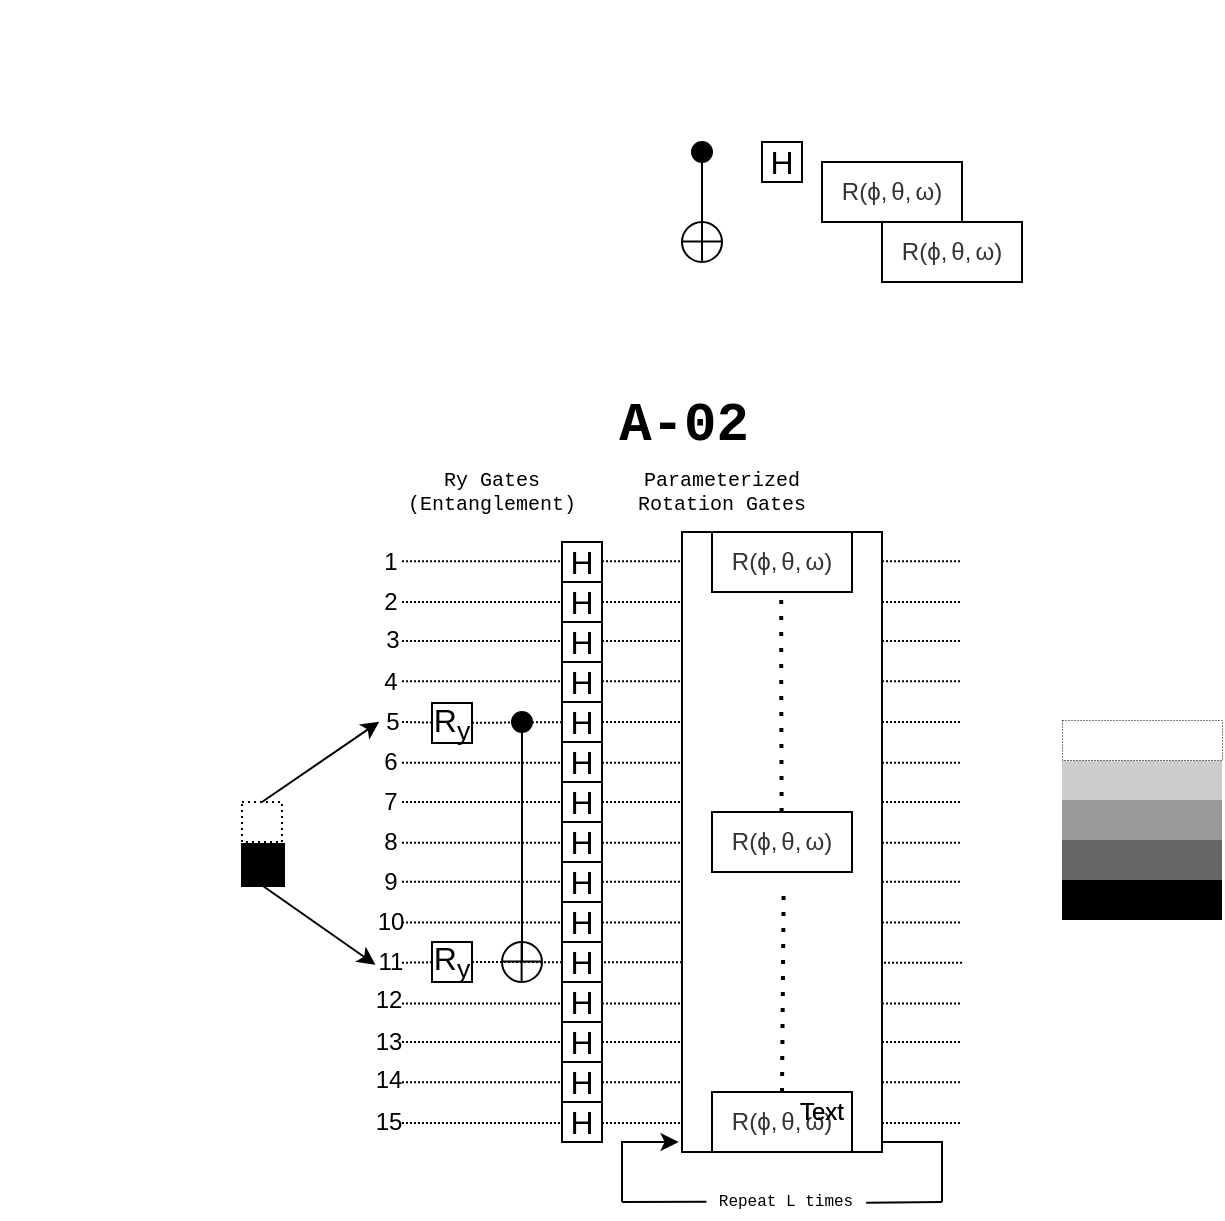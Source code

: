 <mxfile version="22.1.4" type="github">
  <diagram name="Page-1" id="3_SZhPXyhLZ41nryWoxp">
    <mxGraphModel dx="830" dy="563" grid="1" gridSize="10" guides="1" tooltips="1" connect="0" arrows="0" fold="1" page="1" pageScale="1" pageWidth="3300" pageHeight="2339" math="0" shadow="0">
      <root>
        <mxCell id="0" />
        <mxCell id="1" parent="0" />
        <mxCell id="hM2QUH2dccZRRM58M-V_-157" value="" style="endArrow=none;html=1;rounded=0;dashed=1;dashPattern=1 1;editable=0;movable=0;resizable=0;rotatable=0;deletable=0;locked=1;connectable=0;" edge="1" parent="1">
          <mxGeometry width="50" height="50" relative="1" as="geometry">
            <mxPoint x="200" y="339.6" as="sourcePoint" />
            <mxPoint x="480" y="339.6" as="targetPoint" />
          </mxGeometry>
        </mxCell>
        <mxCell id="hM2QUH2dccZRRM58M-V_-1" value="" style="whiteSpace=wrap;html=1;aspect=fixed;dashed=1;dashPattern=1 2;" vertex="1" parent="1">
          <mxGeometry x="120" y="400" width="20" height="20" as="geometry" />
        </mxCell>
        <mxCell id="hM2QUH2dccZRRM58M-V_-2" value="" style="whiteSpace=wrap;html=1;aspect=fixed;fillColor=#000000;" vertex="1" parent="1">
          <mxGeometry x="120" y="421" width="21" height="21" as="geometry" />
        </mxCell>
        <mxCell id="hM2QUH2dccZRRM58M-V_-11" value="" style="rounded=0;whiteSpace=wrap;html=1;fillColor=#666666;gradientColor=none;strokeColor=none;" vertex="1" parent="1">
          <mxGeometry x="530" y="419" width="80" height="20" as="geometry" />
        </mxCell>
        <mxCell id="hM2QUH2dccZRRM58M-V_-12" value="" style="rounded=0;whiteSpace=wrap;html=1;fillColor=#000000;strokeColor=none;" vertex="1" parent="1">
          <mxGeometry x="530" y="439" width="80" height="20" as="geometry" />
        </mxCell>
        <mxCell id="hM2QUH2dccZRRM58M-V_-13" value="" style="rounded=0;whiteSpace=wrap;html=1;fillColor=#999999;strokeColor=none;" vertex="1" parent="1">
          <mxGeometry x="530" y="399" width="80" height="20" as="geometry" />
        </mxCell>
        <mxCell id="hM2QUH2dccZRRM58M-V_-14" value="" style="rounded=0;whiteSpace=wrap;html=1;fillColor=#CCCCCC;strokeColor=none;" vertex="1" parent="1">
          <mxGeometry x="530" y="379" width="80" height="20" as="geometry" />
        </mxCell>
        <mxCell id="hM2QUH2dccZRRM58M-V_-15" value="" style="rounded=0;whiteSpace=wrap;html=1;fillColor=#FFFFFF;strokeColor=default;strokeWidth=0.5;dashed=1;dashPattern=1 2;" vertex="1" parent="1">
          <mxGeometry x="530" y="359" width="80" height="20" as="geometry" />
        </mxCell>
        <mxCell id="hM2QUH2dccZRRM58M-V_-16" value="" style="endArrow=none;html=1;rounded=0;dashed=1;dashPattern=1 1;editable=0;" edge="1" parent="1">
          <mxGeometry width="50" height="50" relative="1" as="geometry">
            <mxPoint x="200" y="279.63" as="sourcePoint" />
            <mxPoint x="480" y="279.63" as="targetPoint" />
          </mxGeometry>
        </mxCell>
        <mxCell id="hM2QUH2dccZRRM58M-V_-57" value="" style="endArrow=classic;html=1;rounded=0;exitX=0.5;exitY=0;exitDx=0;exitDy=0;entryX=-0.126;entryY=0.483;entryDx=0;entryDy=0;entryPerimeter=0;" edge="1" parent="1" source="hM2QUH2dccZRRM58M-V_-1" target="hM2QUH2dccZRRM58M-V_-140">
          <mxGeometry width="50" height="50" relative="1" as="geometry">
            <mxPoint x="130" y="334" as="sourcePoint" />
            <mxPoint x="200" y="360" as="targetPoint" />
          </mxGeometry>
        </mxCell>
        <mxCell id="hM2QUH2dccZRRM58M-V_-58" value="" style="endArrow=classic;html=1;rounded=0;exitX=0.5;exitY=1;exitDx=0;exitDy=0;entryX=-0.207;entryY=0.639;entryDx=0;entryDy=0;entryPerimeter=0;" edge="1" parent="1" source="hM2QUH2dccZRRM58M-V_-2" target="hM2QUH2dccZRRM58M-V_-146">
          <mxGeometry width="50" height="50" relative="1" as="geometry">
            <mxPoint x="140" y="344" as="sourcePoint" />
            <mxPoint x="190" y="480" as="targetPoint" />
          </mxGeometry>
        </mxCell>
        <mxCell id="hM2QUH2dccZRRM58M-V_-64" value="Ry Gates (Entanglement)" style="text;html=1;strokeColor=none;fillColor=none;align=center;verticalAlign=middle;whiteSpace=wrap;rounded=0;fontSize=10;fontFamily=Courier New;" vertex="1" parent="1">
          <mxGeometry x="215" y="230" width="60" height="30" as="geometry" />
        </mxCell>
        <mxCell id="hM2QUH2dccZRRM58M-V_-71" value="" style="ellipse;whiteSpace=wrap;html=1;aspect=fixed;" vertex="1" parent="1">
          <mxGeometry x="NaN" y="NaN" width="NaN" height="10" as="geometry" />
        </mxCell>
        <mxCell id="hM2QUH2dccZRRM58M-V_-72" value="" style="ellipse;whiteSpace=wrap;html=1;aspect=fixed;fillColor=#000000;" vertex="1" parent="1">
          <mxGeometry x="255" y="355" width="10" height="10" as="geometry" />
        </mxCell>
        <mxCell id="hM2QUH2dccZRRM58M-V_-73" value="" style="ellipse;whiteSpace=wrap;html=1;aspect=fixed;" vertex="1" parent="1">
          <mxGeometry x="250" y="470" width="20" height="20" as="geometry" />
        </mxCell>
        <mxCell id="hM2QUH2dccZRRM58M-V_-74" value="" style="endArrow=none;html=1;rounded=0;dashed=1;dashPattern=1 1;editable=0;" edge="1" parent="1">
          <mxGeometry width="50" height="50" relative="1" as="geometry">
            <mxPoint x="200" y="300" as="sourcePoint" />
            <mxPoint x="480" y="300" as="targetPoint" />
          </mxGeometry>
        </mxCell>
        <mxCell id="hM2QUH2dccZRRM58M-V_-75" value="" style="endArrow=none;html=1;rounded=0;dashed=1;dashPattern=1 1;editable=0;" edge="1" parent="1">
          <mxGeometry width="50" height="50" relative="1" as="geometry">
            <mxPoint x="200" y="319.48" as="sourcePoint" />
            <mxPoint x="480" y="319.48" as="targetPoint" />
          </mxGeometry>
        </mxCell>
        <mxCell id="hM2QUH2dccZRRM58M-V_-81" value="" style="endArrow=none;html=1;rounded=0;dashed=1;dashPattern=1 1;editable=0;" edge="1" parent="1" source="hM2QUH2dccZRRM58M-V_-122">
          <mxGeometry width="50" height="50" relative="1" as="geometry">
            <mxPoint x="200" y="360" as="sourcePoint" />
            <mxPoint x="480" y="360" as="targetPoint" />
          </mxGeometry>
        </mxCell>
        <mxCell id="hM2QUH2dccZRRM58M-V_-82" value="" style="endArrow=none;html=1;rounded=0;dashed=1;dashPattern=1 1;editable=0;" edge="1" parent="1">
          <mxGeometry width="50" height="50" relative="1" as="geometry">
            <mxPoint x="200" y="380.37" as="sourcePoint" />
            <mxPoint x="480" y="380.37" as="targetPoint" />
          </mxGeometry>
        </mxCell>
        <mxCell id="hM2QUH2dccZRRM58M-V_-93" value="" style="endArrow=none;html=1;rounded=0;dashed=1;dashPattern=1 1;editable=0;" edge="1" parent="1">
          <mxGeometry width="50" height="50" relative="1" as="geometry">
            <mxPoint x="200" y="400" as="sourcePoint" />
            <mxPoint x="480" y="400" as="targetPoint" />
          </mxGeometry>
        </mxCell>
        <mxCell id="hM2QUH2dccZRRM58M-V_-94" value="" style="endArrow=none;html=1;rounded=0;dashed=1;dashPattern=1 1;editable=0;" edge="1" parent="1">
          <mxGeometry width="50" height="50" relative="1" as="geometry">
            <mxPoint x="200" y="420.37" as="sourcePoint" />
            <mxPoint x="480" y="420.37" as="targetPoint" />
          </mxGeometry>
        </mxCell>
        <mxCell id="hM2QUH2dccZRRM58M-V_-95" value="" style="endArrow=none;html=1;rounded=0;dashed=1;dashPattern=1 1;editable=0;" edge="1" parent="1">
          <mxGeometry width="50" height="50" relative="1" as="geometry">
            <mxPoint x="200" y="439.85" as="sourcePoint" />
            <mxPoint x="480" y="439.85" as="targetPoint" />
          </mxGeometry>
        </mxCell>
        <mxCell id="hM2QUH2dccZRRM58M-V_-96" value="" style="endArrow=none;html=1;rounded=0;dashed=1;dashPattern=1 1;editable=0;" edge="1" parent="1">
          <mxGeometry width="50" height="50" relative="1" as="geometry">
            <mxPoint x="200" y="460.22" as="sourcePoint" />
            <mxPoint x="480" y="460.22" as="targetPoint" />
          </mxGeometry>
        </mxCell>
        <mxCell id="hM2QUH2dccZRRM58M-V_-97" value="" style="endArrow=none;html=1;rounded=0;dashed=1;dashPattern=1 1;editable=0;" edge="1" parent="1" source="hM2QUH2dccZRRM58M-V_-153">
          <mxGeometry width="50" height="50" relative="1" as="geometry">
            <mxPoint x="200" y="480.37" as="sourcePoint" />
            <mxPoint x="480" y="480.37" as="targetPoint" />
          </mxGeometry>
        </mxCell>
        <mxCell id="hM2QUH2dccZRRM58M-V_-98" value="" style="endArrow=none;html=1;rounded=0;dashed=1;dashPattern=1 1;editable=0;" edge="1" parent="1">
          <mxGeometry width="50" height="50" relative="1" as="geometry">
            <mxPoint x="200" y="500.74" as="sourcePoint" />
            <mxPoint x="480" y="500.74" as="targetPoint" />
          </mxGeometry>
        </mxCell>
        <mxCell id="hM2QUH2dccZRRM58M-V_-99" value="" style="endArrow=none;html=1;rounded=0;dashed=1;dashPattern=1 1;editable=0;" edge="1" parent="1">
          <mxGeometry width="50" height="50" relative="1" as="geometry">
            <mxPoint x="200" y="520" as="sourcePoint" />
            <mxPoint x="480" y="520" as="targetPoint" />
          </mxGeometry>
        </mxCell>
        <mxCell id="hM2QUH2dccZRRM58M-V_-100" value="" style="endArrow=none;html=1;rounded=0;dashed=1;dashPattern=1 1;editable=0;" edge="1" parent="1">
          <mxGeometry width="50" height="50" relative="1" as="geometry">
            <mxPoint x="200" y="540.15" as="sourcePoint" />
            <mxPoint x="480" y="540.15" as="targetPoint" />
          </mxGeometry>
        </mxCell>
        <mxCell id="hM2QUH2dccZRRM58M-V_-101" value="" style="endArrow=none;html=1;rounded=0;dashed=1;dashPattern=1 1;editable=0;" edge="1" parent="1">
          <mxGeometry width="50" height="50" relative="1" as="geometry">
            <mxPoint x="200" y="560.52" as="sourcePoint" />
            <mxPoint x="480" y="560.52" as="targetPoint" />
          </mxGeometry>
        </mxCell>
        <mxCell id="hM2QUH2dccZRRM58M-V_-102" value="" style="endArrow=none;html=1;rounded=0;" edge="1" parent="1">
          <mxGeometry width="50" height="50" relative="1" as="geometry">
            <mxPoint x="250" y="479.8" as="sourcePoint" />
            <mxPoint x="270" y="479.8" as="targetPoint" />
          </mxGeometry>
        </mxCell>
        <mxCell id="hM2QUH2dccZRRM58M-V_-104" value="" style="endArrow=none;html=1;rounded=0;" edge="1" parent="1">
          <mxGeometry width="50" height="50" relative="1" as="geometry">
            <mxPoint x="259.81" y="490" as="sourcePoint" />
            <mxPoint x="259.81" y="470" as="targetPoint" />
          </mxGeometry>
        </mxCell>
        <mxCell id="hM2QUH2dccZRRM58M-V_-105" value="" style="endArrow=none;html=1;rounded=0;" edge="1" parent="1">
          <mxGeometry width="50" height="50" relative="1" as="geometry">
            <mxPoint x="260" y="480" as="sourcePoint" />
            <mxPoint x="260" y="365" as="targetPoint" />
          </mxGeometry>
        </mxCell>
        <mxCell id="hM2QUH2dccZRRM58M-V_-111" value="" style="ellipse;whiteSpace=wrap;html=1;aspect=fixed;fillColor=#000000;" vertex="1" parent="1">
          <mxGeometry x="345" y="70" width="10" height="10" as="geometry" />
        </mxCell>
        <mxCell id="hM2QUH2dccZRRM58M-V_-112" value="" style="ellipse;whiteSpace=wrap;html=1;aspect=fixed;" vertex="1" parent="1">
          <mxGeometry x="340" y="110" width="20" height="20" as="geometry" />
        </mxCell>
        <mxCell id="hM2QUH2dccZRRM58M-V_-113" value="" style="endArrow=none;html=1;rounded=0;" edge="1" parent="1">
          <mxGeometry width="50" height="50" relative="1" as="geometry">
            <mxPoint x="340" y="119.8" as="sourcePoint" />
            <mxPoint x="360" y="119.8" as="targetPoint" />
          </mxGeometry>
        </mxCell>
        <mxCell id="hM2QUH2dccZRRM58M-V_-114" value="" style="endArrow=none;html=1;rounded=0;" edge="1" parent="1">
          <mxGeometry width="50" height="50" relative="1" as="geometry">
            <mxPoint x="350" y="130" as="sourcePoint" />
            <mxPoint x="350" y="110" as="targetPoint" />
          </mxGeometry>
        </mxCell>
        <mxCell id="hM2QUH2dccZRRM58M-V_-115" value="" style="endArrow=none;html=1;rounded=0;" edge="1" parent="1" target="hM2QUH2dccZRRM58M-V_-111">
          <mxGeometry width="50" height="50" relative="1" as="geometry">
            <mxPoint x="350" y="110" as="sourcePoint" />
            <mxPoint x="370" y="90" as="targetPoint" />
          </mxGeometry>
        </mxCell>
        <mxCell id="hM2QUH2dccZRRM58M-V_-116" value="&lt;font style=&quot;font-size: 16px;&quot;&gt;H&lt;/font&gt;" style="whiteSpace=wrap;html=1;aspect=fixed;fontSize=16;" vertex="1" parent="1">
          <mxGeometry x="380" y="70" width="20" height="20" as="geometry" />
        </mxCell>
        <mxCell id="hM2QUH2dccZRRM58M-V_-117" value="&lt;font style=&quot;font-size: 16px;&quot;&gt;H&lt;/font&gt;" style="whiteSpace=wrap;html=1;aspect=fixed;fontSize=16;" vertex="1" parent="1">
          <mxGeometry x="280" y="270" width="20" height="20" as="geometry" />
        </mxCell>
        <mxCell id="hM2QUH2dccZRRM58M-V_-118" value="&lt;font style=&quot;font-size: 16px;&quot;&gt;H&lt;/font&gt;" style="whiteSpace=wrap;html=1;aspect=fixed;fontSize=16;" vertex="1" parent="1">
          <mxGeometry x="280" y="290" width="20" height="20" as="geometry" />
        </mxCell>
        <mxCell id="hM2QUH2dccZRRM58M-V_-119" value="&lt;font style=&quot;font-size: 16px;&quot;&gt;H&lt;/font&gt;" style="whiteSpace=wrap;html=1;aspect=fixed;fontSize=16;" vertex="1" parent="1">
          <mxGeometry x="280" y="310" width="20" height="20" as="geometry" />
        </mxCell>
        <mxCell id="hM2QUH2dccZRRM58M-V_-120" value="&lt;font style=&quot;font-size: 16px;&quot;&gt;H&lt;/font&gt;" style="whiteSpace=wrap;html=1;aspect=fixed;fontSize=16;" vertex="1" parent="1">
          <mxGeometry x="280" y="330" width="20" height="20" as="geometry" />
        </mxCell>
        <mxCell id="hM2QUH2dccZRRM58M-V_-121" value="&lt;font style=&quot;font-size: 16px;&quot;&gt;H&lt;/font&gt;" style="whiteSpace=wrap;html=1;aspect=fixed;fontSize=16;" vertex="1" parent="1">
          <mxGeometry x="280" y="370" width="20" height="20" as="geometry" />
        </mxCell>
        <mxCell id="hM2QUH2dccZRRM58M-V_-123" value="" style="endArrow=none;html=1;rounded=0;dashed=1;dashPattern=1 1;editable=0;" edge="1" parent="1" source="hM2QUH2dccZRRM58M-V_-151" target="hM2QUH2dccZRRM58M-V_-122">
          <mxGeometry width="50" height="50" relative="1" as="geometry">
            <mxPoint x="200" y="360" as="sourcePoint" />
            <mxPoint x="480" y="360" as="targetPoint" />
          </mxGeometry>
        </mxCell>
        <mxCell id="hM2QUH2dccZRRM58M-V_-122" value="&lt;font style=&quot;font-size: 16px;&quot;&gt;H&lt;/font&gt;" style="whiteSpace=wrap;html=1;aspect=fixed;fontSize=16;" vertex="1" parent="1">
          <mxGeometry x="280" y="350" width="20" height="20" as="geometry" />
        </mxCell>
        <mxCell id="hM2QUH2dccZRRM58M-V_-124" value="&lt;font style=&quot;font-size: 16px;&quot;&gt;H&lt;/font&gt;" style="whiteSpace=wrap;html=1;aspect=fixed;fontSize=16;" vertex="1" parent="1">
          <mxGeometry x="280" y="390" width="20" height="20" as="geometry" />
        </mxCell>
        <mxCell id="hM2QUH2dccZRRM58M-V_-125" value="&lt;font style=&quot;font-size: 16px;&quot;&gt;H&lt;/font&gt;" style="whiteSpace=wrap;html=1;aspect=fixed;fontSize=16;" vertex="1" parent="1">
          <mxGeometry x="280" y="410" width="20" height="20" as="geometry" />
        </mxCell>
        <mxCell id="hM2QUH2dccZRRM58M-V_-126" value="&lt;font style=&quot;font-size: 16px;&quot;&gt;H&lt;/font&gt;" style="whiteSpace=wrap;html=1;aspect=fixed;fontSize=16;" vertex="1" parent="1">
          <mxGeometry x="280" y="430" width="20" height="20" as="geometry" />
        </mxCell>
        <mxCell id="hM2QUH2dccZRRM58M-V_-127" value="&lt;font style=&quot;font-size: 16px;&quot;&gt;H&lt;/font&gt;" style="whiteSpace=wrap;html=1;aspect=fixed;fontSize=16;" vertex="1" parent="1">
          <mxGeometry x="280" y="450" width="20" height="20" as="geometry" />
        </mxCell>
        <mxCell id="hM2QUH2dccZRRM58M-V_-128" value="&lt;font style=&quot;font-size: 16px;&quot;&gt;H&lt;/font&gt;" style="whiteSpace=wrap;html=1;aspect=fixed;fontSize=16;" vertex="1" parent="1">
          <mxGeometry x="280" y="490" width="20" height="20" as="geometry" />
        </mxCell>
        <mxCell id="hM2QUH2dccZRRM58M-V_-129" value="&lt;font style=&quot;font-size: 16px;&quot;&gt;H&lt;/font&gt;" style="whiteSpace=wrap;html=1;aspect=fixed;fontSize=16;" vertex="1" parent="1">
          <mxGeometry x="280" y="470" width="20" height="20" as="geometry" />
        </mxCell>
        <mxCell id="hM2QUH2dccZRRM58M-V_-130" value="&lt;font style=&quot;font-size: 16px;&quot;&gt;H&lt;/font&gt;" style="whiteSpace=wrap;html=1;aspect=fixed;fontSize=16;" vertex="1" parent="1">
          <mxGeometry x="280" y="510" width="20" height="20" as="geometry" />
        </mxCell>
        <mxCell id="hM2QUH2dccZRRM58M-V_-131" value="&lt;font style=&quot;font-size: 16px;&quot;&gt;H&lt;/font&gt;" style="whiteSpace=wrap;html=1;aspect=fixed;fontSize=16;" vertex="1" parent="1">
          <mxGeometry x="280" y="550" width="20" height="20" as="geometry" />
        </mxCell>
        <mxCell id="hM2QUH2dccZRRM58M-V_-132" value="&lt;font style=&quot;font-size: 16px;&quot;&gt;H&lt;/font&gt;" style="whiteSpace=wrap;html=1;aspect=fixed;fontSize=16;" vertex="1" parent="1">
          <mxGeometry x="280" y="530" width="20" height="20" as="geometry" />
        </mxCell>
        <mxCell id="hM2QUH2dccZRRM58M-V_-133" value="" style="rounded=0;whiteSpace=wrap;html=1;" vertex="1" parent="1">
          <mxGeometry x="340" y="265" width="100" height="310" as="geometry" />
        </mxCell>
        <mxCell id="hM2QUH2dccZRRM58M-V_-134" value="Parameterized Rotation Gates" style="text;html=1;strokeColor=none;fillColor=none;align=center;verticalAlign=middle;whiteSpace=wrap;rounded=0;fontSize=10;fontFamily=Courier New;" vertex="1" parent="1">
          <mxGeometry x="310" y="230" width="100" height="30" as="geometry" />
        </mxCell>
        <mxCell id="hM2QUH2dccZRRM58M-V_-135" value="&lt;font face=&quot;Courier New&quot; style=&quot;font-size: 27px;&quot;&gt;A-02&lt;/font&gt;" style="text;html=1;strokeColor=none;fillColor=none;align=center;verticalAlign=middle;whiteSpace=wrap;rounded=0;fontStyle=1" vertex="1" parent="1">
          <mxGeometry x="201" y="197" width="280" height="30" as="geometry" />
        </mxCell>
        <mxCell id="hM2QUH2dccZRRM58M-V_-136" value="1" style="text;html=1;strokeColor=none;fillColor=none;align=center;verticalAlign=middle;whiteSpace=wrap;rounded=0;" vertex="1" parent="1">
          <mxGeometry x="189" y="275" width="11" height="10" as="geometry" />
        </mxCell>
        <mxCell id="hM2QUH2dccZRRM58M-V_-137" value="2" style="text;html=1;strokeColor=none;fillColor=none;align=center;verticalAlign=middle;whiteSpace=wrap;rounded=0;" vertex="1" parent="1">
          <mxGeometry x="189" y="295" width="11" height="10" as="geometry" />
        </mxCell>
        <mxCell id="hM2QUH2dccZRRM58M-V_-138" value="3" style="text;html=1;strokeColor=none;fillColor=none;align=center;verticalAlign=middle;whiteSpace=wrap;rounded=0;" vertex="1" parent="1">
          <mxGeometry x="190" y="314" width="11" height="10" as="geometry" />
        </mxCell>
        <mxCell id="hM2QUH2dccZRRM58M-V_-139" value="4" style="text;html=1;strokeColor=none;fillColor=none;align=center;verticalAlign=middle;whiteSpace=wrap;rounded=0;" vertex="1" parent="1">
          <mxGeometry x="189" y="335" width="11" height="10" as="geometry" />
        </mxCell>
        <mxCell id="hM2QUH2dccZRRM58M-V_-140" value="5" style="text;html=1;strokeColor=none;fillColor=none;align=center;verticalAlign=middle;whiteSpace=wrap;rounded=0;" vertex="1" parent="1">
          <mxGeometry x="190" y="355" width="11" height="10" as="geometry" />
        </mxCell>
        <mxCell id="hM2QUH2dccZRRM58M-V_-141" value="6" style="text;html=1;strokeColor=none;fillColor=none;align=center;verticalAlign=middle;whiteSpace=wrap;rounded=0;" vertex="1" parent="1">
          <mxGeometry x="189" y="375" width="11" height="10" as="geometry" />
        </mxCell>
        <mxCell id="hM2QUH2dccZRRM58M-V_-142" value="7" style="text;html=1;strokeColor=none;fillColor=none;align=center;verticalAlign=middle;whiteSpace=wrap;rounded=0;" vertex="1" parent="1">
          <mxGeometry x="189" y="395" width="11" height="10" as="geometry" />
        </mxCell>
        <mxCell id="hM2QUH2dccZRRM58M-V_-143" value="8" style="text;html=1;strokeColor=none;fillColor=none;align=center;verticalAlign=middle;whiteSpace=wrap;rounded=0;" vertex="1" parent="1">
          <mxGeometry x="189" y="415" width="11" height="10" as="geometry" />
        </mxCell>
        <mxCell id="hM2QUH2dccZRRM58M-V_-144" value="9" style="text;html=1;strokeColor=none;fillColor=none;align=center;verticalAlign=middle;whiteSpace=wrap;rounded=0;" vertex="1" parent="1">
          <mxGeometry x="189" y="435" width="11" height="10" as="geometry" />
        </mxCell>
        <mxCell id="hM2QUH2dccZRRM58M-V_-145" value="10" style="text;html=1;strokeColor=none;fillColor=none;align=center;verticalAlign=middle;whiteSpace=wrap;rounded=0;" vertex="1" parent="1">
          <mxGeometry x="189" y="455" width="11" height="10" as="geometry" />
        </mxCell>
        <mxCell id="hM2QUH2dccZRRM58M-V_-146" value="11" style="text;html=1;strokeColor=none;fillColor=none;align=center;verticalAlign=middle;whiteSpace=wrap;rounded=0;" vertex="1" parent="1">
          <mxGeometry x="189" y="475" width="11" height="10" as="geometry" />
        </mxCell>
        <mxCell id="hM2QUH2dccZRRM58M-V_-147" value="12" style="text;html=1;strokeColor=none;fillColor=none;align=center;verticalAlign=middle;whiteSpace=wrap;rounded=0;" vertex="1" parent="1">
          <mxGeometry x="188" y="494" width="11" height="10" as="geometry" />
        </mxCell>
        <mxCell id="hM2QUH2dccZRRM58M-V_-148" value="13" style="text;html=1;strokeColor=none;fillColor=none;align=center;verticalAlign=middle;whiteSpace=wrap;rounded=0;" vertex="1" parent="1">
          <mxGeometry x="188" y="515" width="11" height="10" as="geometry" />
        </mxCell>
        <mxCell id="hM2QUH2dccZRRM58M-V_-149" value="14" style="text;html=1;strokeColor=none;fillColor=none;align=center;verticalAlign=middle;whiteSpace=wrap;rounded=0;" vertex="1" parent="1">
          <mxGeometry x="188" y="534" width="11" height="10" as="geometry" />
        </mxCell>
        <mxCell id="hM2QUH2dccZRRM58M-V_-150" value="15" style="text;html=1;strokeColor=none;fillColor=none;align=center;verticalAlign=middle;whiteSpace=wrap;rounded=0;" vertex="1" parent="1">
          <mxGeometry x="188" y="555" width="11" height="10" as="geometry" />
        </mxCell>
        <mxCell id="hM2QUH2dccZRRM58M-V_-152" value="" style="endArrow=none;html=1;rounded=0;dashed=1;dashPattern=1 1;editable=0;" edge="1" parent="1" target="hM2QUH2dccZRRM58M-V_-151">
          <mxGeometry width="50" height="50" relative="1" as="geometry">
            <mxPoint x="200" y="360" as="sourcePoint" />
            <mxPoint x="334" y="360" as="targetPoint" />
          </mxGeometry>
        </mxCell>
        <mxCell id="hM2QUH2dccZRRM58M-V_-151" value="&lt;font style=&quot;font-size: 16px;&quot;&gt;R&lt;sub&gt;y&lt;/sub&gt;&lt;/font&gt;" style="whiteSpace=wrap;html=1;aspect=fixed;fontSize=16;" vertex="1" parent="1">
          <mxGeometry x="215" y="350.5" width="20" height="20" as="geometry" />
        </mxCell>
        <mxCell id="hM2QUH2dccZRRM58M-V_-154" value="" style="endArrow=none;html=1;rounded=0;dashed=1;dashPattern=1 1;editable=0;" edge="1" parent="1" target="hM2QUH2dccZRRM58M-V_-153">
          <mxGeometry width="50" height="50" relative="1" as="geometry">
            <mxPoint x="200" y="480.37" as="sourcePoint" />
            <mxPoint x="480" y="480.37" as="targetPoint" />
          </mxGeometry>
        </mxCell>
        <mxCell id="hM2QUH2dccZRRM58M-V_-153" value="&lt;font style=&quot;font-size: 16px;&quot;&gt;R&lt;sub&gt;y&lt;/sub&gt;&lt;/font&gt;" style="whiteSpace=wrap;html=1;aspect=fixed;fontSize=16;" vertex="1" parent="1">
          <mxGeometry x="215" y="470" width="20" height="20" as="geometry" />
        </mxCell>
        <mxCell id="hM2QUH2dccZRRM58M-V_-160" value="&lt;font style=&quot;font-size: 12px;&quot;&gt;&lt;span style=&quot;border-color: var(--border-color); font-family: Helvetica; font-style: normal; font-variant-ligatures: normal; font-variant-caps: normal; font-weight: 400; letter-spacing: normal; orphans: 2; text-indent: 0px; text-transform: none; widows: 2; word-spacing: 0px; -webkit-text-stroke-width: 0px; text-decoration-thickness: initial; text-decoration-style: initial; text-decoration-color: initial; display: inline-block; text-align: left; color: rgb(51, 51, 51); background-color: rgb(255, 255, 255); box-sizing: content-box !important;&quot; class=&quot;mjx-mo&quot; id=&quot;MJXc-Node-8&quot;&gt;&lt;span style=&quot;border-color: var(--border-color); display: block; padding-top: 0.451em; padding-bottom: 0.619em; box-sizing: content-box !important;&quot; class=&quot;mjx-char MJXc-TeX-main-R&quot;&gt;R(&lt;/span&gt;&lt;/span&gt;&lt;span style=&quot;border-color: var(--border-color); font-family: Helvetica; font-style: normal; font-variant-ligatures: normal; font-variant-caps: normal; font-weight: 400; letter-spacing: normal; orphans: 2; text-indent: 0px; text-transform: none; widows: 2; word-spacing: 0px; -webkit-text-stroke-width: 0px; text-decoration-thickness: initial; text-decoration-style: initial; text-decoration-color: initial; display: inline-block; text-align: left; color: rgb(51, 51, 51); background-color: rgb(255, 255, 255); box-sizing: content-box !important;&quot; class=&quot;mjx-mi&quot; id=&quot;MJXc-Node-9&quot;&gt;&lt;span style=&quot;border-color: var(--border-color); display: block; padding-top: 0.451em; padding-bottom: 0.507em; box-sizing: content-box !important;&quot; class=&quot;mjx-char MJXc-TeX-math-I&quot;&gt;ϕ&lt;/span&gt;&lt;/span&gt;&lt;span style=&quot;border-color: var(--border-color); font-family: Helvetica; font-style: normal; font-variant-ligatures: normal; font-variant-caps: normal; font-weight: 400; letter-spacing: normal; orphans: 2; text-indent: 0px; text-transform: none; widows: 2; word-spacing: 0px; -webkit-text-stroke-width: 0px; text-decoration-thickness: initial; text-decoration-style: initial; text-decoration-color: initial; display: inline-block; text-align: left; color: rgb(51, 51, 51); background-color: rgb(255, 255, 255); box-sizing: content-box !important;&quot; class=&quot;mjx-mo&quot; id=&quot;MJXc-Node-10&quot;&gt;&lt;span style=&quot;border-color: var(--border-color); display: block; margin-top: -0.165em; padding-bottom: 0.563em; box-sizing: content-box !important;&quot; class=&quot;mjx-char MJXc-TeX-main-R&quot;&gt;,&lt;/span&gt;&lt;/span&gt;&lt;span style=&quot;border-color: var(--border-color); font-family: Helvetica; font-style: normal; font-variant-ligatures: normal; font-variant-caps: normal; font-weight: 400; letter-spacing: normal; orphans: 2; text-indent: 0px; text-transform: none; widows: 2; word-spacing: 0px; -webkit-text-stroke-width: 0px; text-decoration-thickness: initial; text-decoration-style: initial; text-decoration-color: initial; display: inline-block; text-align: left; margin-left: 0.167em; color: rgb(51, 51, 51); background-color: rgb(255, 255, 255); box-sizing: content-box !important;&quot; class=&quot;mjx-mi MJXc-space1&quot; id=&quot;MJXc-Node-11&quot;&gt;&lt;span style=&quot;border-color: var(--border-color); display: block; padding-top: 0.507em; padding-bottom: 0.283em; box-sizing: content-box !important;&quot; class=&quot;mjx-char MJXc-TeX-math-I&quot;&gt;θ&lt;/span&gt;&lt;/span&gt;&lt;span style=&quot;border-color: var(--border-color); font-family: Helvetica; font-style: normal; font-variant-ligatures: normal; font-variant-caps: normal; font-weight: 400; letter-spacing: normal; orphans: 2; text-indent: 0px; text-transform: none; widows: 2; word-spacing: 0px; -webkit-text-stroke-width: 0px; text-decoration-thickness: initial; text-decoration-style: initial; text-decoration-color: initial; display: inline-block; text-align: left; color: rgb(51, 51, 51); background-color: rgb(255, 255, 255); box-sizing: content-box !important;&quot; class=&quot;mjx-mo&quot; id=&quot;MJXc-Node-12&quot;&gt;&lt;span style=&quot;border-color: var(--border-color); display: block; margin-top: -0.165em; padding-bottom: 0.563em; box-sizing: content-box !important;&quot; class=&quot;mjx-char MJXc-TeX-main-R&quot;&gt;,&lt;/span&gt;&lt;/span&gt;&lt;span style=&quot;border-color: var(--border-color); font-family: Helvetica; font-style: normal; font-variant-ligatures: normal; font-variant-caps: normal; font-weight: 400; letter-spacing: normal; orphans: 2; text-indent: 0px; text-transform: none; widows: 2; word-spacing: 0px; -webkit-text-stroke-width: 0px; text-decoration-thickness: initial; text-decoration-style: initial; text-decoration-color: initial; display: inline-block; text-align: left; margin-left: 0.167em; color: rgb(51, 51, 51); background-color: rgb(255, 255, 255); box-sizing: content-box !important;&quot; class=&quot;mjx-mi MJXc-space1&quot; id=&quot;MJXc-Node-13&quot;&gt;&lt;span style=&quot;border-color: var(--border-color); display: block; padding-top: 0.227em; padding-bottom: 0.283em; box-sizing: content-box !important;&quot; class=&quot;mjx-char MJXc-TeX-math-I&quot;&gt;ω&lt;/span&gt;&lt;/span&gt;&lt;span style=&quot;border-color: var(--border-color); font-family: Helvetica; font-style: normal; font-variant-ligatures: normal; font-variant-caps: normal; font-weight: 400; letter-spacing: normal; orphans: 2; text-indent: 0px; text-transform: none; widows: 2; word-spacing: 0px; -webkit-text-stroke-width: 0px; text-decoration-thickness: initial; text-decoration-style: initial; text-decoration-color: initial; display: inline-block; text-align: left; color: rgb(51, 51, 51); background-color: rgb(255, 255, 255); box-sizing: content-box !important;&quot; class=&quot;mjx-mo&quot; id=&quot;MJXc-Node-14&quot;&gt;&lt;span style=&quot;border-color: var(--border-color); display: block; padding-top: 0.451em; padding-bottom: 0.619em; box-sizing: content-box !important;&quot; class=&quot;mjx-char MJXc-TeX-main-R&quot;&gt;)&lt;/span&gt;&lt;/span&gt;&lt;/font&gt;" style="rounded=0;whiteSpace=wrap;html=1;" vertex="1" parent="1">
          <mxGeometry x="355" y="265" width="70" height="30" as="geometry" />
        </mxCell>
        <mxCell id="hM2QUH2dccZRRM58M-V_-161" value="&lt;font style=&quot;font-size: 12px;&quot;&gt;&lt;span style=&quot;border-color: var(--border-color); font-family: Helvetica; font-style: normal; font-variant-ligatures: normal; font-variant-caps: normal; font-weight: 400; letter-spacing: normal; orphans: 2; text-indent: 0px; text-transform: none; widows: 2; word-spacing: 0px; -webkit-text-stroke-width: 0px; text-decoration-thickness: initial; text-decoration-style: initial; text-decoration-color: initial; display: inline-block; text-align: left; color: rgb(51, 51, 51); background-color: rgb(255, 255, 255); box-sizing: content-box !important;&quot; class=&quot;mjx-mo&quot; id=&quot;MJXc-Node-8&quot;&gt;&lt;span style=&quot;border-color: var(--border-color); display: block; padding-top: 0.451em; padding-bottom: 0.619em; box-sizing: content-box !important;&quot; class=&quot;mjx-char MJXc-TeX-main-R&quot;&gt;R(&lt;/span&gt;&lt;/span&gt;&lt;span style=&quot;border-color: var(--border-color); font-family: Helvetica; font-style: normal; font-variant-ligatures: normal; font-variant-caps: normal; font-weight: 400; letter-spacing: normal; orphans: 2; text-indent: 0px; text-transform: none; widows: 2; word-spacing: 0px; -webkit-text-stroke-width: 0px; text-decoration-thickness: initial; text-decoration-style: initial; text-decoration-color: initial; display: inline-block; text-align: left; color: rgb(51, 51, 51); background-color: rgb(255, 255, 255); box-sizing: content-box !important;&quot; class=&quot;mjx-mi&quot; id=&quot;MJXc-Node-9&quot;&gt;&lt;span style=&quot;border-color: var(--border-color); display: block; padding-top: 0.451em; padding-bottom: 0.507em; box-sizing: content-box !important;&quot; class=&quot;mjx-char MJXc-TeX-math-I&quot;&gt;ϕ&lt;/span&gt;&lt;/span&gt;&lt;span style=&quot;border-color: var(--border-color); font-family: Helvetica; font-style: normal; font-variant-ligatures: normal; font-variant-caps: normal; font-weight: 400; letter-spacing: normal; orphans: 2; text-indent: 0px; text-transform: none; widows: 2; word-spacing: 0px; -webkit-text-stroke-width: 0px; text-decoration-thickness: initial; text-decoration-style: initial; text-decoration-color: initial; display: inline-block; text-align: left; color: rgb(51, 51, 51); background-color: rgb(255, 255, 255); box-sizing: content-box !important;&quot; class=&quot;mjx-mo&quot; id=&quot;MJXc-Node-10&quot;&gt;&lt;span style=&quot;border-color: var(--border-color); display: block; margin-top: -0.165em; padding-bottom: 0.563em; box-sizing: content-box !important;&quot; class=&quot;mjx-char MJXc-TeX-main-R&quot;&gt;,&lt;/span&gt;&lt;/span&gt;&lt;span style=&quot;border-color: var(--border-color); font-family: Helvetica; font-style: normal; font-variant-ligatures: normal; font-variant-caps: normal; font-weight: 400; letter-spacing: normal; orphans: 2; text-indent: 0px; text-transform: none; widows: 2; word-spacing: 0px; -webkit-text-stroke-width: 0px; text-decoration-thickness: initial; text-decoration-style: initial; text-decoration-color: initial; display: inline-block; text-align: left; margin-left: 0.167em; color: rgb(51, 51, 51); background-color: rgb(255, 255, 255); box-sizing: content-box !important;&quot; class=&quot;mjx-mi MJXc-space1&quot; id=&quot;MJXc-Node-11&quot;&gt;&lt;span style=&quot;border-color: var(--border-color); display: block; padding-top: 0.507em; padding-bottom: 0.283em; box-sizing: content-box !important;&quot; class=&quot;mjx-char MJXc-TeX-math-I&quot;&gt;θ&lt;/span&gt;&lt;/span&gt;&lt;span style=&quot;border-color: var(--border-color); font-family: Helvetica; font-style: normal; font-variant-ligatures: normal; font-variant-caps: normal; font-weight: 400; letter-spacing: normal; orphans: 2; text-indent: 0px; text-transform: none; widows: 2; word-spacing: 0px; -webkit-text-stroke-width: 0px; text-decoration-thickness: initial; text-decoration-style: initial; text-decoration-color: initial; display: inline-block; text-align: left; color: rgb(51, 51, 51); background-color: rgb(255, 255, 255); box-sizing: content-box !important;&quot; class=&quot;mjx-mo&quot; id=&quot;MJXc-Node-12&quot;&gt;&lt;span style=&quot;border-color: var(--border-color); display: block; margin-top: -0.165em; padding-bottom: 0.563em; box-sizing: content-box !important;&quot; class=&quot;mjx-char MJXc-TeX-main-R&quot;&gt;,&lt;/span&gt;&lt;/span&gt;&lt;span style=&quot;border-color: var(--border-color); font-family: Helvetica; font-style: normal; font-variant-ligatures: normal; font-variant-caps: normal; font-weight: 400; letter-spacing: normal; orphans: 2; text-indent: 0px; text-transform: none; widows: 2; word-spacing: 0px; -webkit-text-stroke-width: 0px; text-decoration-thickness: initial; text-decoration-style: initial; text-decoration-color: initial; display: inline-block; text-align: left; margin-left: 0.167em; color: rgb(51, 51, 51); background-color: rgb(255, 255, 255); box-sizing: content-box !important;&quot; class=&quot;mjx-mi MJXc-space1&quot; id=&quot;MJXc-Node-13&quot;&gt;&lt;span style=&quot;border-color: var(--border-color); display: block; padding-top: 0.227em; padding-bottom: 0.283em; box-sizing: content-box !important;&quot; class=&quot;mjx-char MJXc-TeX-math-I&quot;&gt;ω&lt;/span&gt;&lt;/span&gt;&lt;span style=&quot;border-color: var(--border-color); font-family: Helvetica; font-style: normal; font-variant-ligatures: normal; font-variant-caps: normal; font-weight: 400; letter-spacing: normal; orphans: 2; text-indent: 0px; text-transform: none; widows: 2; word-spacing: 0px; -webkit-text-stroke-width: 0px; text-decoration-thickness: initial; text-decoration-style: initial; text-decoration-color: initial; display: inline-block; text-align: left; color: rgb(51, 51, 51); background-color: rgb(255, 255, 255); box-sizing: content-box !important;&quot; class=&quot;mjx-mo&quot; id=&quot;MJXc-Node-14&quot;&gt;&lt;span style=&quot;border-color: var(--border-color); display: block; padding-top: 0.451em; padding-bottom: 0.619em; box-sizing: content-box !important;&quot; class=&quot;mjx-char MJXc-TeX-main-R&quot;&gt;)&lt;/span&gt;&lt;/span&gt;&lt;/font&gt;" style="rounded=0;whiteSpace=wrap;html=1;" vertex="1" parent="1">
          <mxGeometry x="410" y="80" width="70" height="30" as="geometry" />
        </mxCell>
        <mxCell id="hM2QUH2dccZRRM58M-V_-162" value="&lt;font style=&quot;font-size: 12px;&quot;&gt;&lt;span style=&quot;border-color: var(--border-color); font-family: Helvetica; font-style: normal; font-variant-ligatures: normal; font-variant-caps: normal; font-weight: 400; letter-spacing: normal; orphans: 2; text-indent: 0px; text-transform: none; widows: 2; word-spacing: 0px; -webkit-text-stroke-width: 0px; text-decoration-thickness: initial; text-decoration-style: initial; text-decoration-color: initial; display: inline-block; text-align: left; color: rgb(51, 51, 51); background-color: rgb(255, 255, 255); box-sizing: content-box !important;&quot; class=&quot;mjx-mo&quot; id=&quot;MJXc-Node-8&quot;&gt;&lt;span style=&quot;border-color: var(--border-color); display: block; padding-top: 0.451em; padding-bottom: 0.619em; box-sizing: content-box !important;&quot; class=&quot;mjx-char MJXc-TeX-main-R&quot;&gt;R(&lt;/span&gt;&lt;/span&gt;&lt;span style=&quot;border-color: var(--border-color); font-family: Helvetica; font-style: normal; font-variant-ligatures: normal; font-variant-caps: normal; font-weight: 400; letter-spacing: normal; orphans: 2; text-indent: 0px; text-transform: none; widows: 2; word-spacing: 0px; -webkit-text-stroke-width: 0px; text-decoration-thickness: initial; text-decoration-style: initial; text-decoration-color: initial; display: inline-block; text-align: left; color: rgb(51, 51, 51); background-color: rgb(255, 255, 255); box-sizing: content-box !important;&quot; class=&quot;mjx-mi&quot; id=&quot;MJXc-Node-9&quot;&gt;&lt;span style=&quot;border-color: var(--border-color); display: block; padding-top: 0.451em; padding-bottom: 0.507em; box-sizing: content-box !important;&quot; class=&quot;mjx-char MJXc-TeX-math-I&quot;&gt;ϕ&lt;/span&gt;&lt;/span&gt;&lt;span style=&quot;border-color: var(--border-color); font-family: Helvetica; font-style: normal; font-variant-ligatures: normal; font-variant-caps: normal; font-weight: 400; letter-spacing: normal; orphans: 2; text-indent: 0px; text-transform: none; widows: 2; word-spacing: 0px; -webkit-text-stroke-width: 0px; text-decoration-thickness: initial; text-decoration-style: initial; text-decoration-color: initial; display: inline-block; text-align: left; color: rgb(51, 51, 51); background-color: rgb(255, 255, 255); box-sizing: content-box !important;&quot; class=&quot;mjx-mo&quot; id=&quot;MJXc-Node-10&quot;&gt;&lt;span style=&quot;border-color: var(--border-color); display: block; margin-top: -0.165em; padding-bottom: 0.563em; box-sizing: content-box !important;&quot; class=&quot;mjx-char MJXc-TeX-main-R&quot;&gt;,&lt;/span&gt;&lt;/span&gt;&lt;span style=&quot;border-color: var(--border-color); font-family: Helvetica; font-style: normal; font-variant-ligatures: normal; font-variant-caps: normal; font-weight: 400; letter-spacing: normal; orphans: 2; text-indent: 0px; text-transform: none; widows: 2; word-spacing: 0px; -webkit-text-stroke-width: 0px; text-decoration-thickness: initial; text-decoration-style: initial; text-decoration-color: initial; display: inline-block; text-align: left; margin-left: 0.167em; color: rgb(51, 51, 51); background-color: rgb(255, 255, 255); box-sizing: content-box !important;&quot; class=&quot;mjx-mi MJXc-space1&quot; id=&quot;MJXc-Node-11&quot;&gt;&lt;span style=&quot;border-color: var(--border-color); display: block; padding-top: 0.507em; padding-bottom: 0.283em; box-sizing: content-box !important;&quot; class=&quot;mjx-char MJXc-TeX-math-I&quot;&gt;θ&lt;/span&gt;&lt;/span&gt;&lt;span style=&quot;border-color: var(--border-color); font-family: Helvetica; font-style: normal; font-variant-ligatures: normal; font-variant-caps: normal; font-weight: 400; letter-spacing: normal; orphans: 2; text-indent: 0px; text-transform: none; widows: 2; word-spacing: 0px; -webkit-text-stroke-width: 0px; text-decoration-thickness: initial; text-decoration-style: initial; text-decoration-color: initial; display: inline-block; text-align: left; color: rgb(51, 51, 51); background-color: rgb(255, 255, 255); box-sizing: content-box !important;&quot; class=&quot;mjx-mo&quot; id=&quot;MJXc-Node-12&quot;&gt;&lt;span style=&quot;border-color: var(--border-color); display: block; margin-top: -0.165em; padding-bottom: 0.563em; box-sizing: content-box !important;&quot; class=&quot;mjx-char MJXc-TeX-main-R&quot;&gt;,&lt;/span&gt;&lt;/span&gt;&lt;span style=&quot;border-color: var(--border-color); font-family: Helvetica; font-style: normal; font-variant-ligatures: normal; font-variant-caps: normal; font-weight: 400; letter-spacing: normal; orphans: 2; text-indent: 0px; text-transform: none; widows: 2; word-spacing: 0px; -webkit-text-stroke-width: 0px; text-decoration-thickness: initial; text-decoration-style: initial; text-decoration-color: initial; display: inline-block; text-align: left; margin-left: 0.167em; color: rgb(51, 51, 51); background-color: rgb(255, 255, 255); box-sizing: content-box !important;&quot; class=&quot;mjx-mi MJXc-space1&quot; id=&quot;MJXc-Node-13&quot;&gt;&lt;span style=&quot;border-color: var(--border-color); display: block; padding-top: 0.227em; padding-bottom: 0.283em; box-sizing: content-box !important;&quot; class=&quot;mjx-char MJXc-TeX-math-I&quot;&gt;ω&lt;/span&gt;&lt;/span&gt;&lt;span style=&quot;border-color: var(--border-color); font-family: Helvetica; font-style: normal; font-variant-ligatures: normal; font-variant-caps: normal; font-weight: 400; letter-spacing: normal; orphans: 2; text-indent: 0px; text-transform: none; widows: 2; word-spacing: 0px; -webkit-text-stroke-width: 0px; text-decoration-thickness: initial; text-decoration-style: initial; text-decoration-color: initial; display: inline-block; text-align: left; color: rgb(51, 51, 51); background-color: rgb(255, 255, 255); box-sizing: content-box !important;&quot; class=&quot;mjx-mo&quot; id=&quot;MJXc-Node-14&quot;&gt;&lt;span style=&quot;border-color: var(--border-color); display: block; padding-top: 0.451em; padding-bottom: 0.619em; box-sizing: content-box !important;&quot; class=&quot;mjx-char MJXc-TeX-main-R&quot;&gt;)&lt;/span&gt;&lt;/span&gt;&lt;/font&gt;" style="rounded=0;whiteSpace=wrap;html=1;" vertex="1" parent="1">
          <mxGeometry x="355" y="545" width="70" height="30" as="geometry" />
        </mxCell>
        <mxCell id="hM2QUH2dccZRRM58M-V_-163" value="&lt;font style=&quot;font-size: 12px;&quot;&gt;&lt;span style=&quot;border-color: var(--border-color); font-family: Helvetica; font-style: normal; font-variant-ligatures: normal; font-variant-caps: normal; font-weight: 400; letter-spacing: normal; orphans: 2; text-indent: 0px; text-transform: none; widows: 2; word-spacing: 0px; -webkit-text-stroke-width: 0px; text-decoration-thickness: initial; text-decoration-style: initial; text-decoration-color: initial; display: inline-block; text-align: left; color: rgb(51, 51, 51); background-color: rgb(255, 255, 255); box-sizing: content-box !important;&quot; class=&quot;mjx-mo&quot; id=&quot;MJXc-Node-8&quot;&gt;&lt;span style=&quot;border-color: var(--border-color); display: block; padding-top: 0.451em; padding-bottom: 0.619em; box-sizing: content-box !important;&quot; class=&quot;mjx-char MJXc-TeX-main-R&quot;&gt;R(&lt;/span&gt;&lt;/span&gt;&lt;span style=&quot;border-color: var(--border-color); font-family: Helvetica; font-style: normal; font-variant-ligatures: normal; font-variant-caps: normal; font-weight: 400; letter-spacing: normal; orphans: 2; text-indent: 0px; text-transform: none; widows: 2; word-spacing: 0px; -webkit-text-stroke-width: 0px; text-decoration-thickness: initial; text-decoration-style: initial; text-decoration-color: initial; display: inline-block; text-align: left; color: rgb(51, 51, 51); background-color: rgb(255, 255, 255); box-sizing: content-box !important;&quot; class=&quot;mjx-mi&quot; id=&quot;MJXc-Node-9&quot;&gt;&lt;span style=&quot;border-color: var(--border-color); display: block; padding-top: 0.451em; padding-bottom: 0.507em; box-sizing: content-box !important;&quot; class=&quot;mjx-char MJXc-TeX-math-I&quot;&gt;ϕ&lt;/span&gt;&lt;/span&gt;&lt;span style=&quot;border-color: var(--border-color); font-family: Helvetica; font-style: normal; font-variant-ligatures: normal; font-variant-caps: normal; font-weight: 400; letter-spacing: normal; orphans: 2; text-indent: 0px; text-transform: none; widows: 2; word-spacing: 0px; -webkit-text-stroke-width: 0px; text-decoration-thickness: initial; text-decoration-style: initial; text-decoration-color: initial; display: inline-block; text-align: left; color: rgb(51, 51, 51); background-color: rgb(255, 255, 255); box-sizing: content-box !important;&quot; class=&quot;mjx-mo&quot; id=&quot;MJXc-Node-10&quot;&gt;&lt;span style=&quot;border-color: var(--border-color); display: block; margin-top: -0.165em; padding-bottom: 0.563em; box-sizing: content-box !important;&quot; class=&quot;mjx-char MJXc-TeX-main-R&quot;&gt;,&lt;/span&gt;&lt;/span&gt;&lt;span style=&quot;border-color: var(--border-color); font-family: Helvetica; font-style: normal; font-variant-ligatures: normal; font-variant-caps: normal; font-weight: 400; letter-spacing: normal; orphans: 2; text-indent: 0px; text-transform: none; widows: 2; word-spacing: 0px; -webkit-text-stroke-width: 0px; text-decoration-thickness: initial; text-decoration-style: initial; text-decoration-color: initial; display: inline-block; text-align: left; margin-left: 0.167em; color: rgb(51, 51, 51); background-color: rgb(255, 255, 255); box-sizing: content-box !important;&quot; class=&quot;mjx-mi MJXc-space1&quot; id=&quot;MJXc-Node-11&quot;&gt;&lt;span style=&quot;border-color: var(--border-color); display: block; padding-top: 0.507em; padding-bottom: 0.283em; box-sizing: content-box !important;&quot; class=&quot;mjx-char MJXc-TeX-math-I&quot;&gt;θ&lt;/span&gt;&lt;/span&gt;&lt;span style=&quot;border-color: var(--border-color); font-family: Helvetica; font-style: normal; font-variant-ligatures: normal; font-variant-caps: normal; font-weight: 400; letter-spacing: normal; orphans: 2; text-indent: 0px; text-transform: none; widows: 2; word-spacing: 0px; -webkit-text-stroke-width: 0px; text-decoration-thickness: initial; text-decoration-style: initial; text-decoration-color: initial; display: inline-block; text-align: left; color: rgb(51, 51, 51); background-color: rgb(255, 255, 255); box-sizing: content-box !important;&quot; class=&quot;mjx-mo&quot; id=&quot;MJXc-Node-12&quot;&gt;&lt;span style=&quot;border-color: var(--border-color); display: block; margin-top: -0.165em; padding-bottom: 0.563em; box-sizing: content-box !important;&quot; class=&quot;mjx-char MJXc-TeX-main-R&quot;&gt;,&lt;/span&gt;&lt;/span&gt;&lt;span style=&quot;border-color: var(--border-color); font-family: Helvetica; font-style: normal; font-variant-ligatures: normal; font-variant-caps: normal; font-weight: 400; letter-spacing: normal; orphans: 2; text-indent: 0px; text-transform: none; widows: 2; word-spacing: 0px; -webkit-text-stroke-width: 0px; text-decoration-thickness: initial; text-decoration-style: initial; text-decoration-color: initial; display: inline-block; text-align: left; margin-left: 0.167em; color: rgb(51, 51, 51); background-color: rgb(255, 255, 255); box-sizing: content-box !important;&quot; class=&quot;mjx-mi MJXc-space1&quot; id=&quot;MJXc-Node-13&quot;&gt;&lt;span style=&quot;border-color: var(--border-color); display: block; padding-top: 0.227em; padding-bottom: 0.283em; box-sizing: content-box !important;&quot; class=&quot;mjx-char MJXc-TeX-math-I&quot;&gt;ω&lt;/span&gt;&lt;/span&gt;&lt;span style=&quot;border-color: var(--border-color); font-family: Helvetica; font-style: normal; font-variant-ligatures: normal; font-variant-caps: normal; font-weight: 400; letter-spacing: normal; orphans: 2; text-indent: 0px; text-transform: none; widows: 2; word-spacing: 0px; -webkit-text-stroke-width: 0px; text-decoration-thickness: initial; text-decoration-style: initial; text-decoration-color: initial; display: inline-block; text-align: left; color: rgb(51, 51, 51); background-color: rgb(255, 255, 255); box-sizing: content-box !important;&quot; class=&quot;mjx-mo&quot; id=&quot;MJXc-Node-14&quot;&gt;&lt;span style=&quot;border-color: var(--border-color); display: block; padding-top: 0.451em; padding-bottom: 0.619em; box-sizing: content-box !important;&quot; class=&quot;mjx-char MJXc-TeX-main-R&quot;&gt;)&lt;/span&gt;&lt;/span&gt;&lt;/font&gt;" style="rounded=0;whiteSpace=wrap;html=1;" vertex="1" parent="1">
          <mxGeometry x="355" y="405" width="70" height="30" as="geometry" />
        </mxCell>
        <mxCell id="hM2QUH2dccZRRM58M-V_-164" value="" style="endArrow=none;dashed=1;html=1;dashPattern=1 3;strokeWidth=2;rounded=0;entryX=0.514;entryY=1.053;entryDx=0;entryDy=0;entryPerimeter=0;exitX=0.503;exitY=0.053;exitDx=0;exitDy=0;exitPerimeter=0;" edge="1" parent="1">
          <mxGeometry width="50" height="50" relative="1" as="geometry">
            <mxPoint x="389.81" y="405.0" as="sourcePoint" />
            <mxPoint x="389.6" y="295.0" as="targetPoint" />
            <Array as="points">
              <mxPoint x="389.6" y="338.41" />
            </Array>
          </mxGeometry>
        </mxCell>
        <mxCell id="hM2QUH2dccZRRM58M-V_-165" value="&lt;font style=&quot;font-size: 12px;&quot;&gt;&lt;span style=&quot;border-color: var(--border-color); font-family: Helvetica; font-style: normal; font-variant-ligatures: normal; font-variant-caps: normal; font-weight: 400; letter-spacing: normal; orphans: 2; text-indent: 0px; text-transform: none; widows: 2; word-spacing: 0px; -webkit-text-stroke-width: 0px; text-decoration-thickness: initial; text-decoration-style: initial; text-decoration-color: initial; display: inline-block; text-align: left; color: rgb(51, 51, 51); background-color: rgb(255, 255, 255); box-sizing: content-box !important;&quot; class=&quot;mjx-mo&quot; id=&quot;MJXc-Node-8&quot;&gt;&lt;span style=&quot;border-color: var(--border-color); display: block; padding-top: 0.451em; padding-bottom: 0.619em; box-sizing: content-box !important;&quot; class=&quot;mjx-char MJXc-TeX-main-R&quot;&gt;R(&lt;/span&gt;&lt;/span&gt;&lt;span style=&quot;border-color: var(--border-color); font-family: Helvetica; font-style: normal; font-variant-ligatures: normal; font-variant-caps: normal; font-weight: 400; letter-spacing: normal; orphans: 2; text-indent: 0px; text-transform: none; widows: 2; word-spacing: 0px; -webkit-text-stroke-width: 0px; text-decoration-thickness: initial; text-decoration-style: initial; text-decoration-color: initial; display: inline-block; text-align: left; color: rgb(51, 51, 51); background-color: rgb(255, 255, 255); box-sizing: content-box !important;&quot; class=&quot;mjx-mi&quot; id=&quot;MJXc-Node-9&quot;&gt;&lt;span style=&quot;border-color: var(--border-color); display: block; padding-top: 0.451em; padding-bottom: 0.507em; box-sizing: content-box !important;&quot; class=&quot;mjx-char MJXc-TeX-math-I&quot;&gt;ϕ&lt;/span&gt;&lt;/span&gt;&lt;span style=&quot;border-color: var(--border-color); font-family: Helvetica; font-style: normal; font-variant-ligatures: normal; font-variant-caps: normal; font-weight: 400; letter-spacing: normal; orphans: 2; text-indent: 0px; text-transform: none; widows: 2; word-spacing: 0px; -webkit-text-stroke-width: 0px; text-decoration-thickness: initial; text-decoration-style: initial; text-decoration-color: initial; display: inline-block; text-align: left; color: rgb(51, 51, 51); background-color: rgb(255, 255, 255); box-sizing: content-box !important;&quot; class=&quot;mjx-mo&quot; id=&quot;MJXc-Node-10&quot;&gt;&lt;span style=&quot;border-color: var(--border-color); display: block; margin-top: -0.165em; padding-bottom: 0.563em; box-sizing: content-box !important;&quot; class=&quot;mjx-char MJXc-TeX-main-R&quot;&gt;,&lt;/span&gt;&lt;/span&gt;&lt;span style=&quot;border-color: var(--border-color); font-family: Helvetica; font-style: normal; font-variant-ligatures: normal; font-variant-caps: normal; font-weight: 400; letter-spacing: normal; orphans: 2; text-indent: 0px; text-transform: none; widows: 2; word-spacing: 0px; -webkit-text-stroke-width: 0px; text-decoration-thickness: initial; text-decoration-style: initial; text-decoration-color: initial; display: inline-block; text-align: left; margin-left: 0.167em; color: rgb(51, 51, 51); background-color: rgb(255, 255, 255); box-sizing: content-box !important;&quot; class=&quot;mjx-mi MJXc-space1&quot; id=&quot;MJXc-Node-11&quot;&gt;&lt;span style=&quot;border-color: var(--border-color); display: block; padding-top: 0.507em; padding-bottom: 0.283em; box-sizing: content-box !important;&quot; class=&quot;mjx-char MJXc-TeX-math-I&quot;&gt;θ&lt;/span&gt;&lt;/span&gt;&lt;span style=&quot;border-color: var(--border-color); font-family: Helvetica; font-style: normal; font-variant-ligatures: normal; font-variant-caps: normal; font-weight: 400; letter-spacing: normal; orphans: 2; text-indent: 0px; text-transform: none; widows: 2; word-spacing: 0px; -webkit-text-stroke-width: 0px; text-decoration-thickness: initial; text-decoration-style: initial; text-decoration-color: initial; display: inline-block; text-align: left; color: rgb(51, 51, 51); background-color: rgb(255, 255, 255); box-sizing: content-box !important;&quot; class=&quot;mjx-mo&quot; id=&quot;MJXc-Node-12&quot;&gt;&lt;span style=&quot;border-color: var(--border-color); display: block; margin-top: -0.165em; padding-bottom: 0.563em; box-sizing: content-box !important;&quot; class=&quot;mjx-char MJXc-TeX-main-R&quot;&gt;,&lt;/span&gt;&lt;/span&gt;&lt;span style=&quot;border-color: var(--border-color); font-family: Helvetica; font-style: normal; font-variant-ligatures: normal; font-variant-caps: normal; font-weight: 400; letter-spacing: normal; orphans: 2; text-indent: 0px; text-transform: none; widows: 2; word-spacing: 0px; -webkit-text-stroke-width: 0px; text-decoration-thickness: initial; text-decoration-style: initial; text-decoration-color: initial; display: inline-block; text-align: left; margin-left: 0.167em; color: rgb(51, 51, 51); background-color: rgb(255, 255, 255); box-sizing: content-box !important;&quot; class=&quot;mjx-mi MJXc-space1&quot; id=&quot;MJXc-Node-13&quot;&gt;&lt;span style=&quot;border-color: var(--border-color); display: block; padding-top: 0.227em; padding-bottom: 0.283em; box-sizing: content-box !important;&quot; class=&quot;mjx-char MJXc-TeX-math-I&quot;&gt;ω&lt;/span&gt;&lt;/span&gt;&lt;span style=&quot;border-color: var(--border-color); font-family: Helvetica; font-style: normal; font-variant-ligatures: normal; font-variant-caps: normal; font-weight: 400; letter-spacing: normal; orphans: 2; text-indent: 0px; text-transform: none; widows: 2; word-spacing: 0px; -webkit-text-stroke-width: 0px; text-decoration-thickness: initial; text-decoration-style: initial; text-decoration-color: initial; display: inline-block; text-align: left; color: rgb(51, 51, 51); background-color: rgb(255, 255, 255); box-sizing: content-box !important;&quot; class=&quot;mjx-mo&quot; id=&quot;MJXc-Node-14&quot;&gt;&lt;span style=&quot;border-color: var(--border-color); display: block; padding-top: 0.451em; padding-bottom: 0.619em; box-sizing: content-box !important;&quot; class=&quot;mjx-char MJXc-TeX-main-R&quot;&gt;)&lt;/span&gt;&lt;/span&gt;&lt;/font&gt;" style="rounded=0;whiteSpace=wrap;html=1;" vertex="1" parent="1">
          <mxGeometry x="440" y="110" width="70" height="30" as="geometry" />
        </mxCell>
        <mxCell id="hM2QUH2dccZRRM58M-V_-166" value="" style="endArrow=none;dashed=1;html=1;dashPattern=1 3;strokeWidth=2;rounded=0;entryX=0.514;entryY=1.053;entryDx=0;entryDy=0;entryPerimeter=0;" edge="1" parent="1">
          <mxGeometry width="50" height="50" relative="1" as="geometry">
            <mxPoint x="389.995" y="545" as="sourcePoint" />
            <mxPoint x="390.85" y="442.59" as="targetPoint" />
          </mxGeometry>
        </mxCell>
        <mxCell id="hM2QUH2dccZRRM58M-V_-167" value="" style="endArrow=classic;html=1;rounded=0;entryX=-0.017;entryY=0.984;entryDx=0;entryDy=0;entryPerimeter=0;" edge="1" parent="1" target="hM2QUH2dccZRRM58M-V_-133">
          <mxGeometry width="50" height="50" relative="1" as="geometry">
            <mxPoint x="310" y="600" as="sourcePoint" />
            <mxPoint x="320" y="570" as="targetPoint" />
            <Array as="points">
              <mxPoint x="310" y="570" />
            </Array>
          </mxGeometry>
        </mxCell>
        <mxCell id="hM2QUH2dccZRRM58M-V_-168" value="" style="endArrow=none;html=1;rounded=0;exitX=1.001;exitY=0.689;exitDx=0;exitDy=0;exitPerimeter=0;" edge="1" parent="1" source="hM2QUH2dccZRRM58M-V_-173">
          <mxGeometry width="50" height="50" relative="1" as="geometry">
            <mxPoint x="310" y="600" as="sourcePoint" />
            <mxPoint x="470" y="600" as="targetPoint" />
          </mxGeometry>
        </mxCell>
        <mxCell id="hM2QUH2dccZRRM58M-V_-169" value="" style="endArrow=none;html=1;rounded=0;entryX=1.005;entryY=0.984;entryDx=0;entryDy=0;entryPerimeter=0;" edge="1" parent="1" target="hM2QUH2dccZRRM58M-V_-133">
          <mxGeometry width="50" height="50" relative="1" as="geometry">
            <mxPoint x="470" y="600" as="sourcePoint" />
            <mxPoint x="442" y="570" as="targetPoint" />
            <Array as="points">
              <mxPoint x="470" y="570" />
            </Array>
          </mxGeometry>
        </mxCell>
        <mxCell id="hM2QUH2dccZRRM58M-V_-170" value="Text" style="text;html=1;strokeColor=none;fillColor=none;align=center;verticalAlign=middle;whiteSpace=wrap;rounded=0;" vertex="1" parent="1">
          <mxGeometry x="380" y="540" width="60" height="30" as="geometry" />
        </mxCell>
        <mxCell id="hM2QUH2dccZRRM58M-V_-171" value="Text" style="text;html=1;strokeColor=none;fillColor=none;align=center;verticalAlign=middle;whiteSpace=wrap;rounded=0;" vertex="1" parent="1">
          <mxGeometry x="380" y="540" width="60" height="30" as="geometry" />
        </mxCell>
        <mxCell id="hM2QUH2dccZRRM58M-V_-174" value="" style="endArrow=none;html=1;rounded=0;entryX=0.003;entryY=0.656;entryDx=0;entryDy=0;entryPerimeter=0;" edge="1" parent="1" target="hM2QUH2dccZRRM58M-V_-173">
          <mxGeometry width="50" height="50" relative="1" as="geometry">
            <mxPoint x="310" y="600" as="sourcePoint" />
            <mxPoint x="470" y="600" as="targetPoint" />
          </mxGeometry>
        </mxCell>
        <mxCell id="hM2QUH2dccZRRM58M-V_-173" value="&lt;font style=&quot;font-size: 8px;&quot; face=&quot;Courier New&quot;&gt;Repeat L times&lt;/font&gt;" style="text;html=1;strokeColor=none;fillColor=none;align=center;verticalAlign=middle;whiteSpace=wrap;rounded=0;" vertex="1" parent="1">
          <mxGeometry x="352" y="590" width="80" height="15" as="geometry" />
        </mxCell>
      </root>
    </mxGraphModel>
  </diagram>
</mxfile>
